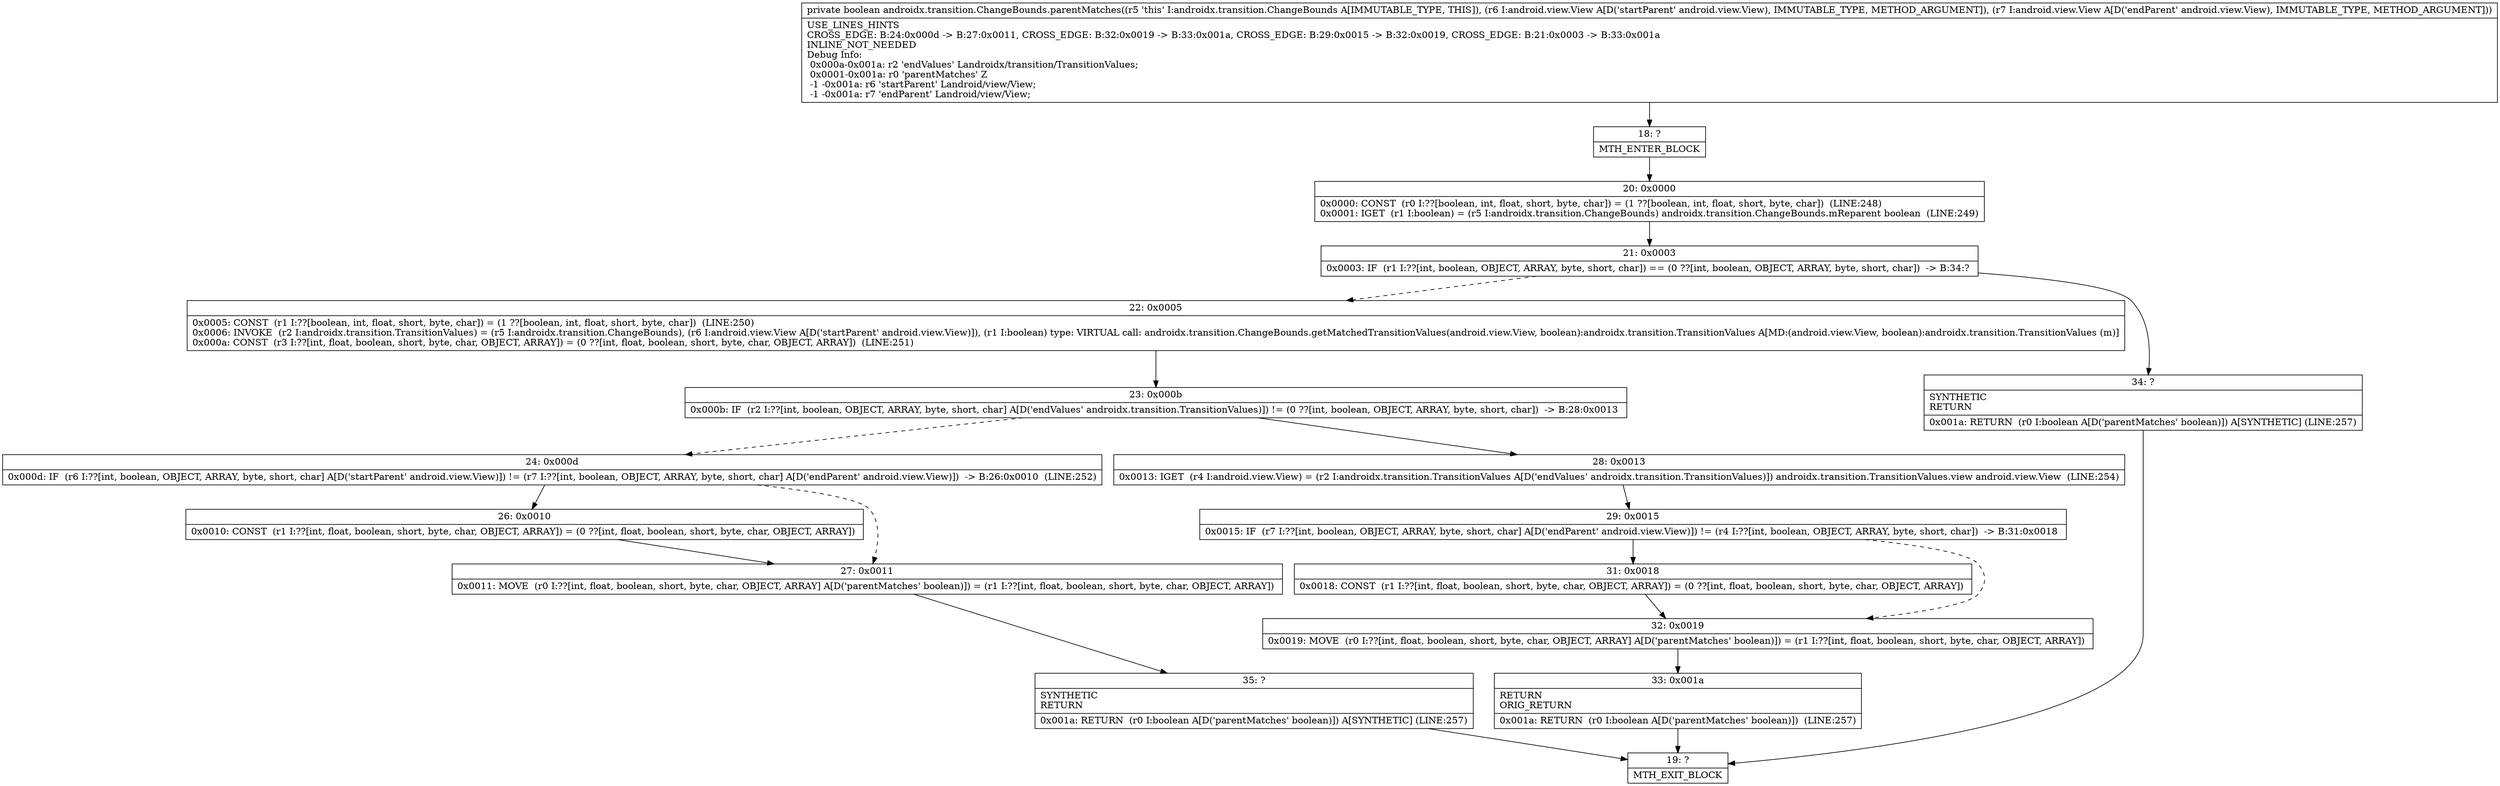digraph "CFG forandroidx.transition.ChangeBounds.parentMatches(Landroid\/view\/View;Landroid\/view\/View;)Z" {
Node_18 [shape=record,label="{18\:\ ?|MTH_ENTER_BLOCK\l}"];
Node_20 [shape=record,label="{20\:\ 0x0000|0x0000: CONST  (r0 I:??[boolean, int, float, short, byte, char]) = (1 ??[boolean, int, float, short, byte, char])  (LINE:248)\l0x0001: IGET  (r1 I:boolean) = (r5 I:androidx.transition.ChangeBounds) androidx.transition.ChangeBounds.mReparent boolean  (LINE:249)\l}"];
Node_21 [shape=record,label="{21\:\ 0x0003|0x0003: IF  (r1 I:??[int, boolean, OBJECT, ARRAY, byte, short, char]) == (0 ??[int, boolean, OBJECT, ARRAY, byte, short, char])  \-\> B:34:? \l}"];
Node_22 [shape=record,label="{22\:\ 0x0005|0x0005: CONST  (r1 I:??[boolean, int, float, short, byte, char]) = (1 ??[boolean, int, float, short, byte, char])  (LINE:250)\l0x0006: INVOKE  (r2 I:androidx.transition.TransitionValues) = (r5 I:androidx.transition.ChangeBounds), (r6 I:android.view.View A[D('startParent' android.view.View)]), (r1 I:boolean) type: VIRTUAL call: androidx.transition.ChangeBounds.getMatchedTransitionValues(android.view.View, boolean):androidx.transition.TransitionValues A[MD:(android.view.View, boolean):androidx.transition.TransitionValues (m)]\l0x000a: CONST  (r3 I:??[int, float, boolean, short, byte, char, OBJECT, ARRAY]) = (0 ??[int, float, boolean, short, byte, char, OBJECT, ARRAY])  (LINE:251)\l}"];
Node_23 [shape=record,label="{23\:\ 0x000b|0x000b: IF  (r2 I:??[int, boolean, OBJECT, ARRAY, byte, short, char] A[D('endValues' androidx.transition.TransitionValues)]) != (0 ??[int, boolean, OBJECT, ARRAY, byte, short, char])  \-\> B:28:0x0013 \l}"];
Node_24 [shape=record,label="{24\:\ 0x000d|0x000d: IF  (r6 I:??[int, boolean, OBJECT, ARRAY, byte, short, char] A[D('startParent' android.view.View)]) != (r7 I:??[int, boolean, OBJECT, ARRAY, byte, short, char] A[D('endParent' android.view.View)])  \-\> B:26:0x0010  (LINE:252)\l}"];
Node_26 [shape=record,label="{26\:\ 0x0010|0x0010: CONST  (r1 I:??[int, float, boolean, short, byte, char, OBJECT, ARRAY]) = (0 ??[int, float, boolean, short, byte, char, OBJECT, ARRAY]) \l}"];
Node_27 [shape=record,label="{27\:\ 0x0011|0x0011: MOVE  (r0 I:??[int, float, boolean, short, byte, char, OBJECT, ARRAY] A[D('parentMatches' boolean)]) = (r1 I:??[int, float, boolean, short, byte, char, OBJECT, ARRAY]) \l}"];
Node_35 [shape=record,label="{35\:\ ?|SYNTHETIC\lRETURN\l|0x001a: RETURN  (r0 I:boolean A[D('parentMatches' boolean)]) A[SYNTHETIC] (LINE:257)\l}"];
Node_19 [shape=record,label="{19\:\ ?|MTH_EXIT_BLOCK\l}"];
Node_28 [shape=record,label="{28\:\ 0x0013|0x0013: IGET  (r4 I:android.view.View) = (r2 I:androidx.transition.TransitionValues A[D('endValues' androidx.transition.TransitionValues)]) androidx.transition.TransitionValues.view android.view.View  (LINE:254)\l}"];
Node_29 [shape=record,label="{29\:\ 0x0015|0x0015: IF  (r7 I:??[int, boolean, OBJECT, ARRAY, byte, short, char] A[D('endParent' android.view.View)]) != (r4 I:??[int, boolean, OBJECT, ARRAY, byte, short, char])  \-\> B:31:0x0018 \l}"];
Node_31 [shape=record,label="{31\:\ 0x0018|0x0018: CONST  (r1 I:??[int, float, boolean, short, byte, char, OBJECT, ARRAY]) = (0 ??[int, float, boolean, short, byte, char, OBJECT, ARRAY]) \l}"];
Node_32 [shape=record,label="{32\:\ 0x0019|0x0019: MOVE  (r0 I:??[int, float, boolean, short, byte, char, OBJECT, ARRAY] A[D('parentMatches' boolean)]) = (r1 I:??[int, float, boolean, short, byte, char, OBJECT, ARRAY]) \l}"];
Node_33 [shape=record,label="{33\:\ 0x001a|RETURN\lORIG_RETURN\l|0x001a: RETURN  (r0 I:boolean A[D('parentMatches' boolean)])  (LINE:257)\l}"];
Node_34 [shape=record,label="{34\:\ ?|SYNTHETIC\lRETURN\l|0x001a: RETURN  (r0 I:boolean A[D('parentMatches' boolean)]) A[SYNTHETIC] (LINE:257)\l}"];
MethodNode[shape=record,label="{private boolean androidx.transition.ChangeBounds.parentMatches((r5 'this' I:androidx.transition.ChangeBounds A[IMMUTABLE_TYPE, THIS]), (r6 I:android.view.View A[D('startParent' android.view.View), IMMUTABLE_TYPE, METHOD_ARGUMENT]), (r7 I:android.view.View A[D('endParent' android.view.View), IMMUTABLE_TYPE, METHOD_ARGUMENT]))  | USE_LINES_HINTS\lCROSS_EDGE: B:24:0x000d \-\> B:27:0x0011, CROSS_EDGE: B:32:0x0019 \-\> B:33:0x001a, CROSS_EDGE: B:29:0x0015 \-\> B:32:0x0019, CROSS_EDGE: B:21:0x0003 \-\> B:33:0x001a\lINLINE_NOT_NEEDED\lDebug Info:\l  0x000a\-0x001a: r2 'endValues' Landroidx\/transition\/TransitionValues;\l  0x0001\-0x001a: r0 'parentMatches' Z\l  \-1 \-0x001a: r6 'startParent' Landroid\/view\/View;\l  \-1 \-0x001a: r7 'endParent' Landroid\/view\/View;\l}"];
MethodNode -> Node_18;Node_18 -> Node_20;
Node_20 -> Node_21;
Node_21 -> Node_22[style=dashed];
Node_21 -> Node_34;
Node_22 -> Node_23;
Node_23 -> Node_24[style=dashed];
Node_23 -> Node_28;
Node_24 -> Node_26;
Node_24 -> Node_27[style=dashed];
Node_26 -> Node_27;
Node_27 -> Node_35;
Node_35 -> Node_19;
Node_28 -> Node_29;
Node_29 -> Node_31;
Node_29 -> Node_32[style=dashed];
Node_31 -> Node_32;
Node_32 -> Node_33;
Node_33 -> Node_19;
Node_34 -> Node_19;
}

